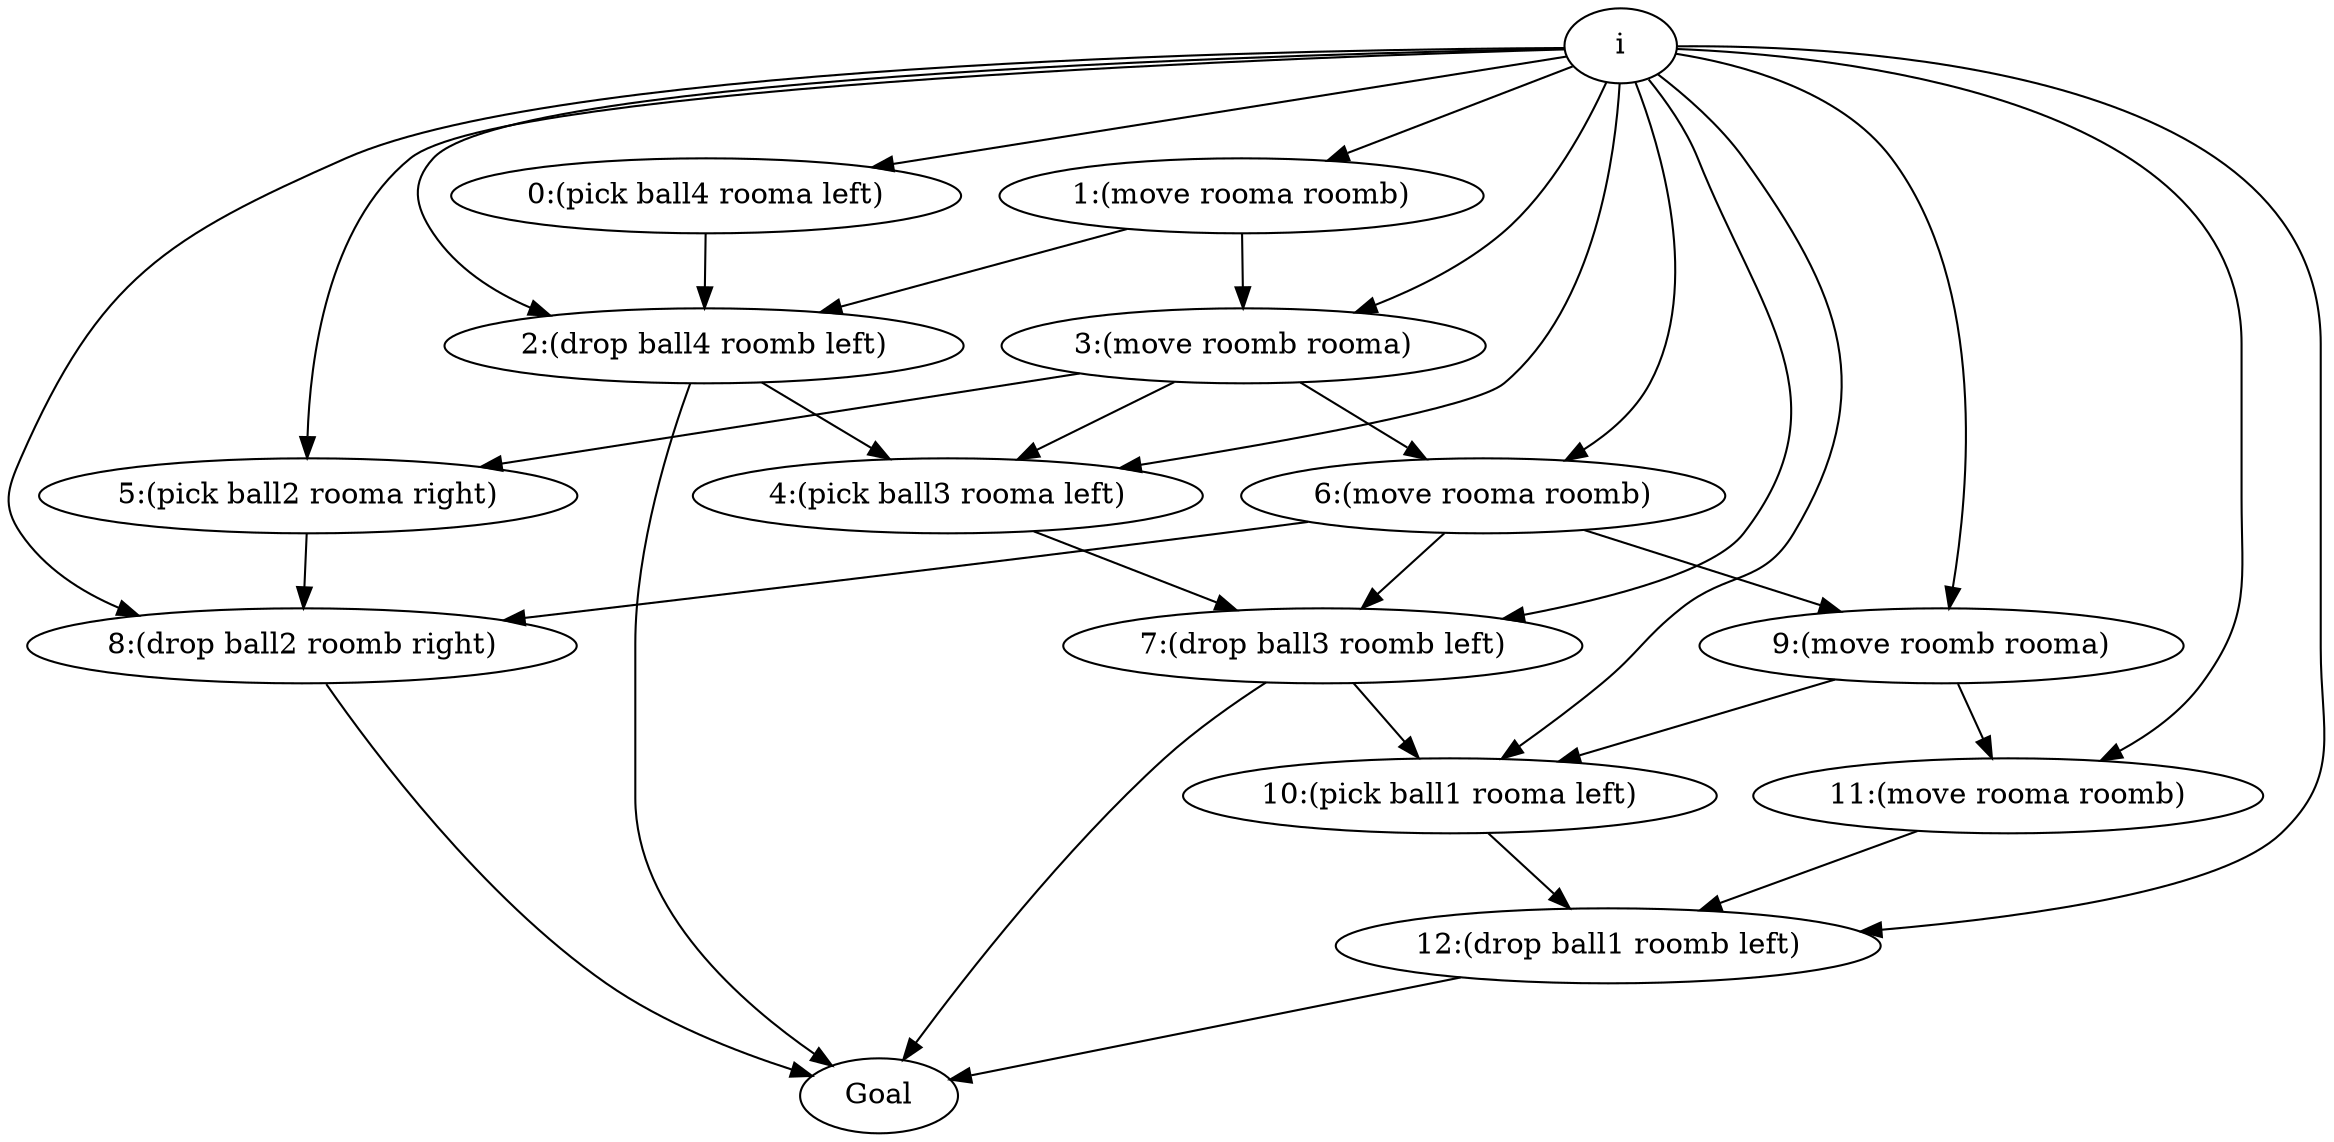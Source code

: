digraph D { 
"0:(pick ball4 rooma left)" -> "2:(drop ball4 roomb left)";
"1:(move rooma roomb)" -> "2:(drop ball4 roomb left)";
"1:(move rooma roomb)" -> "3:(move roomb rooma)";
"2:(drop ball4 roomb left)" -> "4:(pick ball3 rooma left)";
"2:(drop ball4 roomb left)" -> " Goal ";
"3:(move roomb rooma)" -> "4:(pick ball3 rooma left)";
"3:(move roomb rooma)" -> "5:(pick ball2 rooma right)";
"3:(move roomb rooma)" -> "6:(move rooma roomb)";
"4:(pick ball3 rooma left)" -> "7:(drop ball3 roomb left)";
"5:(pick ball2 rooma right)" -> "8:(drop ball2 roomb right)";
"6:(move rooma roomb)" -> "7:(drop ball3 roomb left)";
"6:(move rooma roomb)" -> "8:(drop ball2 roomb right)";
"6:(move rooma roomb)" -> "9:(move roomb rooma)";
"7:(drop ball3 roomb left)" -> "10:(pick ball1 rooma left)";
"7:(drop ball3 roomb left)" -> " Goal ";
"8:(drop ball2 roomb right)" -> " Goal ";
"9:(move roomb rooma)" -> "10:(pick ball1 rooma left)";
"9:(move roomb rooma)" -> "11:(move rooma roomb)";
"10:(pick ball1 rooma left)" -> "12:(drop ball1 roomb left)";
"11:(move rooma roomb)" -> "12:(drop ball1 roomb left)";
"12:(drop ball1 roomb left)" -> " Goal ";
" i " -> "0:(pick ball4 rooma left)";
" i " -> "1:(move rooma roomb)";
" i " -> "2:(drop ball4 roomb left)";
" i " -> "3:(move roomb rooma)";
" i " -> "4:(pick ball3 rooma left)";
" i " -> "5:(pick ball2 rooma right)";
" i " -> "6:(move rooma roomb)";
" i " -> "7:(drop ball3 roomb left)";
" i " -> "8:(drop ball2 roomb right)";
" i " -> "9:(move roomb rooma)";
" i " -> "10:(pick ball1 rooma left)";
" i " -> "11:(move rooma roomb)";
" i " -> "12:(drop ball1 roomb left)";
} 